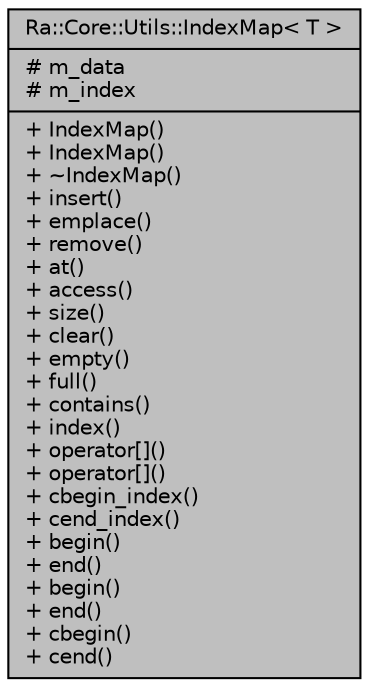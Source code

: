 digraph "Ra::Core::Utils::IndexMap&lt; T &gt;"
{
 // INTERACTIVE_SVG=YES
 // LATEX_PDF_SIZE
  edge [fontname="Helvetica",fontsize="10",labelfontname="Helvetica",labelfontsize="10"];
  node [fontname="Helvetica",fontsize="10",shape=record];
  Node1 [label="{Ra::Core::Utils::IndexMap\< T \>\n|# m_data\l# m_index\l|+ IndexMap()\l+ IndexMap()\l+ ~IndexMap()\l+ insert()\l+ emplace()\l+ remove()\l+ at()\l+ access()\l+ size()\l+ clear()\l+ empty()\l+ full()\l+ contains()\l+ index()\l+ operator[]()\l+ operator[]()\l+ cbegin_index()\l+ cend_index()\l+ begin()\l+ end()\l+ begin()\l+ end()\l+ cbegin()\l+ cend()\l}",height=0.2,width=0.4,color="black", fillcolor="grey75", style="filled", fontcolor="black",tooltip=" "];
}

